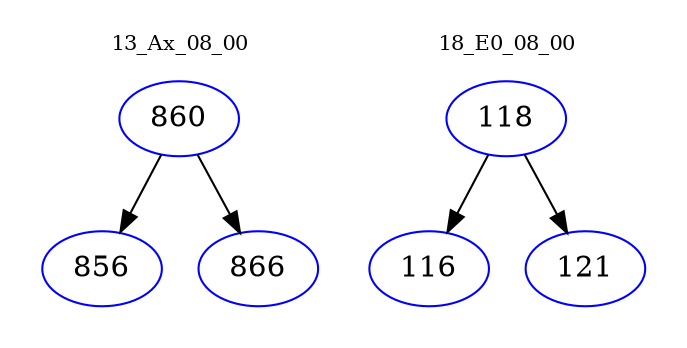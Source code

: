 digraph{
subgraph cluster_0 {
color = white
label = "13_Ax_08_00";
fontsize=10;
T0_860 [label="860", color="blue"]
T0_860 -> T0_856 [color="black"]
T0_856 [label="856", color="blue"]
T0_860 -> T0_866 [color="black"]
T0_866 [label="866", color="blue"]
}
subgraph cluster_1 {
color = white
label = "18_E0_08_00";
fontsize=10;
T1_118 [label="118", color="blue"]
T1_118 -> T1_116 [color="black"]
T1_116 [label="116", color="blue"]
T1_118 -> T1_121 [color="black"]
T1_121 [label="121", color="blue"]
}
}
